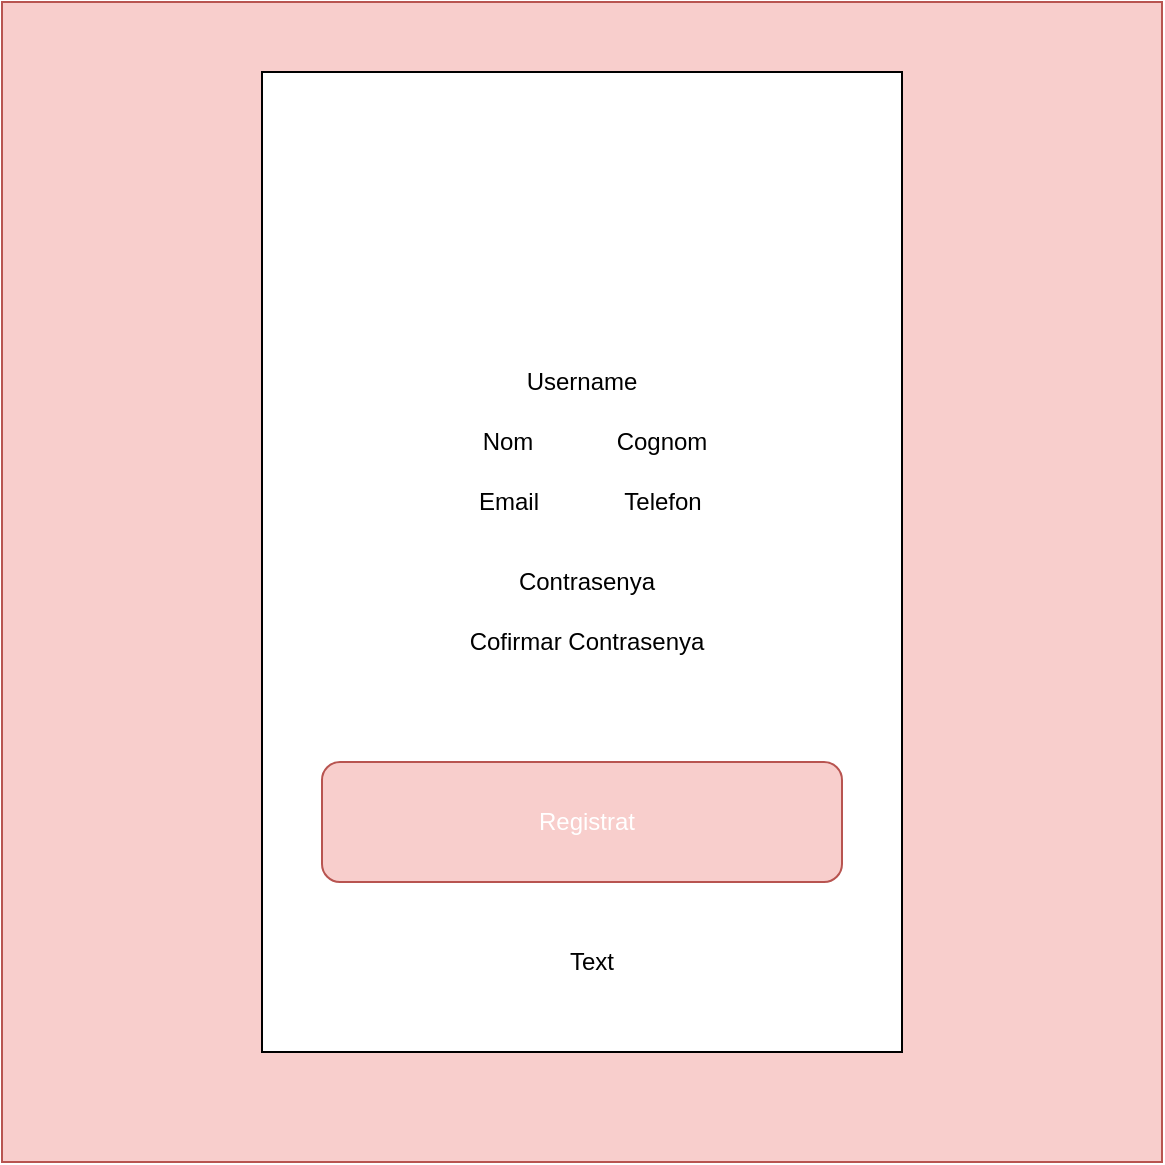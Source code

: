 <mxfile>
    <diagram id="EsoUFmPRJrTLT6USRQXa" name="Página-1">
        <mxGraphModel dx="756" dy="575" grid="1" gridSize="10" guides="1" tooltips="1" connect="1" arrows="1" fold="1" page="1" pageScale="1" pageWidth="827" pageHeight="1169" math="0" shadow="0">
            <root>
                <mxCell id="0"/>
                <mxCell id="1" parent="0"/>
                <mxCell id="2" value="" style="whiteSpace=wrap;html=1;aspect=fixed;fillColor=#f8cecc;strokeColor=#b85450;" vertex="1" parent="1">
                    <mxGeometry x="80" y="80" width="580" height="580" as="geometry"/>
                </mxCell>
                <mxCell id="4" value="" style="rounded=0;whiteSpace=wrap;html=1;rotation=-90;" vertex="1" parent="1">
                    <mxGeometry x="125" y="200" width="490" height="320" as="geometry"/>
                </mxCell>
                <mxCell id="5" value="" style="shape=image;verticalLabelPosition=bottom;labelBackgroundColor=#ffffff;verticalAlign=top;aspect=fixed;imageAspect=0;image=https://lh3.googleusercontent.com/proxy/P71K9YOPDC1z0XEWRx3sAelQOWmUpuqA5q99y_oO1DXsPJ3KZ6JlD33ywpOkz4K9SYebW6Rcq6uI0T3tWlPXCMnTHeLhPnpn7rL9xDbLEPNI-Obl_qJo05oEhBd_mgltWlONoSYe6nYx4sA;" vertex="1" parent="1">
                    <mxGeometry x="303.63" y="140" width="132.74" height="91" as="geometry"/>
                </mxCell>
                <mxCell id="7" value="Username" style="text;html=1;strokeColor=none;fillColor=none;align=center;verticalAlign=middle;whiteSpace=wrap;rounded=0;" vertex="1" parent="1">
                    <mxGeometry x="290" y="260" width="160" height="20" as="geometry"/>
                </mxCell>
                <mxCell id="8" value="Nom" style="text;html=1;strokeColor=none;fillColor=none;align=center;verticalAlign=middle;whiteSpace=wrap;rounded=0;" vertex="1" parent="1">
                    <mxGeometry x="290" y="290" width="86.37" height="20" as="geometry"/>
                </mxCell>
                <mxCell id="9" value="Cognom" style="text;html=1;strokeColor=none;fillColor=none;align=center;verticalAlign=middle;whiteSpace=wrap;rounded=0;" vertex="1" parent="1">
                    <mxGeometry x="366.82" y="290" width="86.37" height="20" as="geometry"/>
                </mxCell>
                <mxCell id="11" value="Email" style="text;html=1;strokeColor=none;fillColor=none;align=center;verticalAlign=middle;whiteSpace=wrap;rounded=0;" vertex="1" parent="1">
                    <mxGeometry x="294.77" y="320" width="76.82" height="20" as="geometry"/>
                </mxCell>
                <mxCell id="12" value="Telefon" style="text;html=1;strokeColor=none;fillColor=none;align=center;verticalAlign=middle;whiteSpace=wrap;rounded=0;" vertex="1" parent="1">
                    <mxGeometry x="371.59" y="320" width="76.82" height="20" as="geometry"/>
                </mxCell>
                <mxCell id="13" value="Contrasenya&lt;span style=&quot;color: rgba(0 , 0 , 0 , 0) ; font-family: monospace ; font-size: 0px&quot;&gt;%3CmxGraphModel%3E%3Croot%3E%3CmxCell%20id%3D%220%22%2F%3E%3CmxCell%20id%3D%221%22%20parent%3D%220%22%2F%3E%3CmxCell%20id%3D%222%22%20value%3D%22Text%22%20style%3D%22text%3Bhtml%3D1%3BstrokeColor%3Dnone%3BfillColor%3Dnone%3Balign%3Dcenter%3BverticalAlign%3Dmiddle%3BwhiteSpace%3Dwrap%3Brounded%3D0%3B%22%20vertex%3D%221%22%20parent%3D%221%22%3E%3CmxGeometry%20x%3D%22303.63%22%20y%3D%22320%22%20width%3D%2276.82%22%20height%3D%2220%22%20as%3D%22geometry%22%2F%3E%3C%2FmxCell%3E%3C%2Froot%3E%3C%2FmxGraphModel%3E&lt;/span&gt;" style="text;html=1;strokeColor=none;fillColor=none;align=center;verticalAlign=middle;whiteSpace=wrap;rounded=0;" vertex="1" parent="1">
                    <mxGeometry x="303.63" y="360" width="137" height="20" as="geometry"/>
                </mxCell>
                <mxCell id="14" value="Cofirmar Contrasenya" style="text;html=1;strokeColor=none;fillColor=none;align=center;verticalAlign=middle;whiteSpace=wrap;rounded=0;" vertex="1" parent="1">
                    <mxGeometry x="303.63" y="390" width="137" height="20" as="geometry"/>
                </mxCell>
                <mxCell id="15" value="" style="rounded=1;whiteSpace=wrap;html=1;fillColor=#f8cecc;strokeColor=#b85450;" vertex="1" parent="1">
                    <mxGeometry x="240" y="460" width="260" height="60" as="geometry"/>
                </mxCell>
                <mxCell id="16" value="&lt;font color=&quot;#ffffff&quot;&gt;Registrat&lt;/font&gt;" style="text;html=1;strokeColor=none;fillColor=none;align=center;verticalAlign=middle;whiteSpace=wrap;rounded=0;" vertex="1" parent="1">
                    <mxGeometry x="290" y="480" width="165.23" height="20" as="geometry"/>
                </mxCell>
                <mxCell id="17" value="Text" style="text;html=1;strokeColor=none;fillColor=none;align=center;verticalAlign=middle;whiteSpace=wrap;rounded=0;" vertex="1" parent="1">
                    <mxGeometry x="240" y="550" width="270" height="20" as="geometry"/>
                </mxCell>
            </root>
        </mxGraphModel>
    </diagram>
</mxfile>